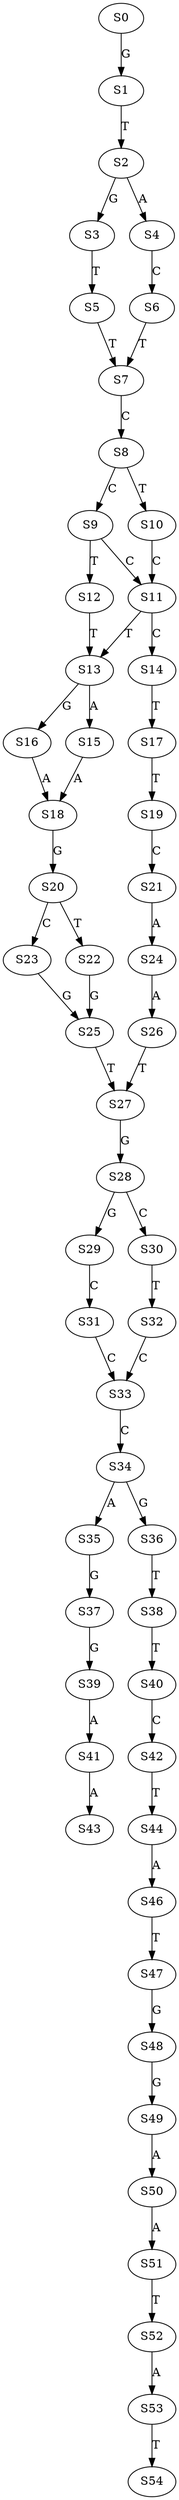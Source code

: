 strict digraph  {
	S0 -> S1 [ label = G ];
	S1 -> S2 [ label = T ];
	S2 -> S3 [ label = G ];
	S2 -> S4 [ label = A ];
	S3 -> S5 [ label = T ];
	S4 -> S6 [ label = C ];
	S5 -> S7 [ label = T ];
	S6 -> S7 [ label = T ];
	S7 -> S8 [ label = C ];
	S8 -> S9 [ label = C ];
	S8 -> S10 [ label = T ];
	S9 -> S11 [ label = C ];
	S9 -> S12 [ label = T ];
	S10 -> S11 [ label = C ];
	S11 -> S13 [ label = T ];
	S11 -> S14 [ label = C ];
	S12 -> S13 [ label = T ];
	S13 -> S15 [ label = A ];
	S13 -> S16 [ label = G ];
	S14 -> S17 [ label = T ];
	S15 -> S18 [ label = A ];
	S16 -> S18 [ label = A ];
	S17 -> S19 [ label = T ];
	S18 -> S20 [ label = G ];
	S19 -> S21 [ label = C ];
	S20 -> S22 [ label = T ];
	S20 -> S23 [ label = C ];
	S21 -> S24 [ label = A ];
	S22 -> S25 [ label = G ];
	S23 -> S25 [ label = G ];
	S24 -> S26 [ label = A ];
	S25 -> S27 [ label = T ];
	S26 -> S27 [ label = T ];
	S27 -> S28 [ label = G ];
	S28 -> S29 [ label = G ];
	S28 -> S30 [ label = C ];
	S29 -> S31 [ label = C ];
	S30 -> S32 [ label = T ];
	S31 -> S33 [ label = C ];
	S32 -> S33 [ label = C ];
	S33 -> S34 [ label = C ];
	S34 -> S35 [ label = A ];
	S34 -> S36 [ label = G ];
	S35 -> S37 [ label = G ];
	S36 -> S38 [ label = T ];
	S37 -> S39 [ label = G ];
	S38 -> S40 [ label = T ];
	S39 -> S41 [ label = A ];
	S40 -> S42 [ label = C ];
	S41 -> S43 [ label = A ];
	S42 -> S44 [ label = T ];
	S44 -> S46 [ label = A ];
	S46 -> S47 [ label = T ];
	S47 -> S48 [ label = G ];
	S48 -> S49 [ label = G ];
	S49 -> S50 [ label = A ];
	S50 -> S51 [ label = A ];
	S51 -> S52 [ label = T ];
	S52 -> S53 [ label = A ];
	S53 -> S54 [ label = T ];
}
